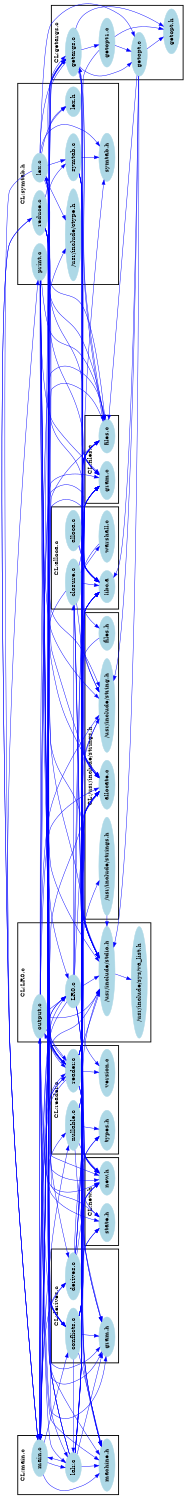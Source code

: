 digraph G {
size = "10,10";
rotate = 90;
subgraph cluster0 {
label = "CL:main.c";
color = black;
style = bold;
"main.c"[label="main.c",shape=ellipse,color=lightblue,fontcolor=black,style=filled];
"lalr.c"[label="lalr.c",shape=ellipse,color=lightblue,fontcolor=black,style=filled];
"machine.h"[label="machine.h",shape=ellipse,color=lightblue,fontcolor=black,style=filled];
}
subgraph cluster1 {
label = "CL:new.h";
color = black;
style = bold;
"new.h"[label="new.h",shape=ellipse,color=lightblue,fontcolor=black,style=filled];
"state.h"[label="state.h",shape=ellipse,color=lightblue,fontcolor=black,style=filled];
}
subgraph cluster2 {
label = "CL:LR0.c";
color = black;
style = bold;
"LR0.c"[label="LR0.c",shape=ellipse,color=lightblue,fontcolor=black,style=filled];
"output.c"[label="output.c",shape=ellipse,color=lightblue,fontcolor=black,style=filled];
"/usr/include/sys/va_list.h"[label="/usr/include/sys/va_list.h",shape=ellipse,color=lightblue,fontcolor=black,style=filled];
"/usr/include/stdio.h"[label="/usr/include/stdio.h",shape=ellipse,color=lightblue,fontcolor=black,style=filled];
}
subgraph cluster3 {
label = "CL:/usr/include/strings.h";
color = black;
style = bold;
"/usr/include/strings.h"[label="/usr/include/strings.h",shape=ellipse,color=lightblue,fontcolor=black,style=filled];
"/usr/include/string.h"[label="/usr/include/string.h",shape=ellipse,color=lightblue,fontcolor=black,style=filled];
"allocate.c"[label="allocate.c",shape=ellipse,color=lightblue,fontcolor=black,style=filled];
"files.h"[label="files.h",shape=ellipse,color=lightblue,fontcolor=black,style=filled];
}
subgraph cluster4 {
label = "CL:files.c";
color = black;
style = bold;
"files.c"[label="files.c",shape=ellipse,color=lightblue,fontcolor=black,style=filled];
"gram.c"[label="gram.c",shape=ellipse,color=lightblue,fontcolor=black,style=filled];
}
subgraph cluster5 {
label = "CL:alloca.c";
color = black;
style = bold;
"alloca.c"[label="alloca.c",shape=ellipse,color=lightblue,fontcolor=black,style=filled];
"closure.c"[label="closure.c",shape=ellipse,color=lightblue,fontcolor=black,style=filled];
"libc.a"[label="libc.a",shape=ellipse,color=lightblue,fontcolor=black,style=filled];
"warshall.c"[label="warshall.c",shape=ellipse,color=lightblue,fontcolor=black,style=filled];
}
subgraph cluster6 {
label = "CL:derives.c";
color = black;
style = bold;
"derives.c"[label="derives.c",shape=ellipse,color=lightblue,fontcolor=black,style=filled];
"gram.h"[label="gram.h",shape=ellipse,color=lightblue,fontcolor=black,style=filled];
"conflicts.c"[label="conflicts.c",shape=ellipse,color=lightblue,fontcolor=black,style=filled];
}
subgraph cluster7 {
label = "CL:reader.c";
color = black;
style = bold;
"reader.c"[label="reader.c",shape=ellipse,color=lightblue,fontcolor=black,style=filled];
"version.c"[label="version.c",shape=ellipse,color=lightblue,fontcolor=black,style=filled];
"nullable.c"[label="nullable.c",shape=ellipse,color=lightblue,fontcolor=black,style=filled];
"types.h"[label="types.h",shape=ellipse,color=lightblue,fontcolor=black,style=filled];
}
subgraph cluster8 {
label = "CL:getargs.c";
color = black;
style = bold;
"getargs.c"[label="getargs.c",shape=ellipse,color=lightblue,fontcolor=black,style=filled];
"getopt.h"[label="getopt.h",shape=ellipse,color=lightblue,fontcolor=black,style=filled];
"getopt1.c"[label="getopt1.c",shape=ellipse,color=lightblue,fontcolor=black,style=filled];
"getopt.c"[label="getopt.c",shape=ellipse,color=lightblue,fontcolor=black,style=filled];
}
subgraph cluster9 {
label = "CL:symtab.h";
color = black;
style = bold;
"symtab.h"[label="symtab.h",shape=ellipse,color=lightblue,fontcolor=black,style=filled];
"lex.c"[label="lex.c",shape=ellipse,color=lightblue,fontcolor=black,style=filled];
"lex.h"[label="lex.h",shape=ellipse,color=lightblue,fontcolor=black,style=filled];
"/usr/include/ctype.h"[label="/usr/include/ctype.h",shape=ellipse,color=lightblue,fontcolor=black,style=filled];
"symtab.c"[label="symtab.c",shape=ellipse,color=lightblue,fontcolor=black,style=filled];
"print.c"[label="print.c",shape=ellipse,color=lightblue,fontcolor=black,style=filled];
"reduce.c"[label="reduce.c",shape=ellipse,color=lightblue,fontcolor=black,style=filled];
}
"LR0.c" -> "state.h"[color=blue,font=6];
"LR0.c" -> "new.h"[color=blue,font=6];
"LR0.c" -> "machine.h"[color=blue,font=6];
"LR0.c" -> "/usr/include/stdio.h"[color=blue,font=6];
"LR0.c" -> "main.c"[color=blue,font=6];
"LR0.c" -> "gram.c"[color=blue,font=6];
"LR0.c" -> "allocate.c"[color=blue,font=6];
"LR0.c" -> "closure.c"[color=blue,font=6];
"LR0.c" -> "libc.a"[color=blue,font=6];
"/usr/include/stdio.h" -> "/usr/include/sys/va_list.h"[color=blue,font=6];
"/usr/include/strings.h" -> "/usr/include/stdio.h"[color=blue,font=6];
"/usr/include/string.h" -> "/usr/include/stdio.h"[color=blue,font=6];
"alloca.c" -> "allocate.c"[color=blue,font=6];
"alloca.c" -> "libc.a"[color=blue,font=6];
"allocate.c" -> "/usr/include/stdio.h"[color=blue,font=6];
"allocate.c" -> "files.c"[color=blue,font=6];
"allocate.c" -> "main.c"[color=blue,font=6];
"closure.c" -> "new.h"[color=blue,font=6];
"closure.c" -> "machine.h"[color=blue,font=6];
"closure.c" -> "gram.h"[color=blue,font=6];
"closure.c" -> "gram.c"[color=blue,font=6];
"closure.c" -> "libc.a"[color=blue,font=6];
"closure.c" -> "allocate.c"[color=blue,font=6];
"closure.c" -> "warshall.c"[color=blue,font=6];
"closure.c" -> "derives.c"[color=blue,font=6];
"files.h" -> "/usr/include/stdio.h"[color=blue,font=6];
"conflicts.c" -> "/usr/include/stdio.h"[color=blue,font=6];
"conflicts.c" -> "machine.h"[color=blue,font=6];
"conflicts.c" -> "state.h"[color=blue,font=6];
"conflicts.c" -> "gram.h"[color=blue,font=6];
"conflicts.c" -> "new.h"[color=blue,font=6];
"conflicts.c" -> "getargs.c"[color=blue,font=6];
"conflicts.c" -> "libc.a"[color=blue,font=6];
"conflicts.c" -> "files.c"[color=blue,font=6];
"conflicts.c" -> "lalr.c"[color=blue,font=6];
"conflicts.c" -> "gram.c"[color=blue,font=6];
"conflicts.c" -> "allocate.c"[color=blue,font=6];
"conflicts.c" -> "/usr/include/strings.h"[color=blue,font=6];
"conflicts.c" -> "LR0.c"[color=blue,font=6];
"conflicts.c" -> "reader.c"[color=blue,font=6];
"derives.c" -> "new.h"[color=blue,font=6];
"derives.c" -> "types.h"[color=blue,font=6];
"derives.c" -> "gram.c"[color=blue,font=6];
"derives.c" -> "libc.a"[color=blue,font=6];
"derives.c" -> "allocate.c"[color=blue,font=6];
"files.c" -> "/usr/include/stdio.h"[color=blue,font=6];
"files.c" -> "files.h"[color=blue,font=6];
"files.c" -> "new.h"[color=blue,font=6];
"files.c" -> "/usr/include/string.h"[color=blue,font=6];
"files.c" -> "getargs.c"[color=blue,font=6];
"files.c" -> "libc.a"[color=blue,font=6];
"files.c" -> "allocate.c"[color=blue,font=6];
"files.c" -> "main.c"[color=blue,font=6];
"getargs.c" -> "/usr/include/stdio.h"[color=blue,font=6];
"getargs.c" -> "getopt.h"[color=blue,font=6];
"getargs.c" -> "main.c"[color=blue,font=6];
"getargs.c" -> "files.c"[color=blue,font=6];
"getargs.c" -> "getopt.c"[color=blue,font=6];
"getargs.c" -> "libc.a"[color=blue,font=6];
"getargs.c" -> "version.c"[color=blue,font=6];
"getargs.c" -> "getopt1.c"[color=blue,font=6];
"getopt.c" -> "/usr/include/stdio.h"[color=blue,font=6];
"getopt.c" -> "getopt.h"[color=blue,font=6];
"getopt.c" -> "libc.a"[color=blue,font=6];
"getopt.c" -> "/usr/include/string.h"[color=blue,font=6];
"getopt.c" -> "files.c"[color=blue,font=6];
"getopt1.c" -> "getopt.h"[color=blue,font=6];
"getopt1.c" -> "/usr/include/stdio.h"[color=blue,font=6];
"getopt1.c" -> "getopt.c"[color=blue,font=6];
"lalr.c" -> "new.h"[color=blue,font=6];
"lalr.c" -> "types.h"[color=blue,font=6];
"lalr.c" -> "machine.h"[color=blue,font=6];
"lalr.c" -> "state.h"[color=blue,font=6];
"lalr.c" -> "gram.h"[color=blue,font=6];
"lalr.c" -> "libc.a"[color=blue,font=6];
"lalr.c" -> "allocate.c"[color=blue,font=6];
"lalr.c" -> "gram.c"[color=blue,font=6];
"lalr.c" -> "nullable.c"[color=blue,font=6];
"lalr.c" -> "LR0.c"[color=blue,font=6];
"lalr.c" -> "main.c"[color=blue,font=6];
"lalr.c" -> "derives.c"[color=blue,font=6];
"lex.c" -> "symtab.h"[color=blue,font=6];
"lex.c" -> "/usr/include/stdio.h"[color=blue,font=6];
"lex.c" -> "lex.h"[color=blue,font=6];
"lex.c" -> "/usr/include/ctype.h"[color=blue,font=6];
"lex.c" -> "new.h"[color=blue,font=6];
"lex.c" -> "/usr/include/string.h"[color=blue,font=6];
"lex.c" -> "main.c"[color=blue,font=6];
"lex.c" -> "files.c"[color=blue,font=6];
"lex.c" -> "reader.c"[color=blue,font=6];
"lex.c" -> "getargs.c"[color=blue,font=6];
"lex.c" -> "symtab.c"[color=blue,font=6];
"lex.c" -> "getopt.c"[color=blue,font=6];
"lex.c" -> "gram.c"[color=blue,font=6];
"lex.c" -> "allocate.c"[color=blue,font=6];
"main.c" -> "/usr/include/stdio.h"[color=blue,font=6];
"main.c" -> "machine.h"[color=blue,font=6];
"main.c" -> "getargs.c"[color=blue,font=6];
"main.c" -> "print.c"[color=blue,font=6];
"main.c" -> "files.c"[color=blue,font=6];
"main.c" -> "reader.c"[color=blue,font=6];
"main.c" -> "derives.c"[color=blue,font=6];
"main.c" -> "libc.a"[color=blue,font=6];
"main.c" -> "reduce.c"[color=blue,font=6];
"main.c" -> "LR0.c"[color=blue,font=6];
"main.c" -> "nullable.c"[color=blue,font=6];
"main.c" -> "conflicts.c"[color=blue,font=6];
"main.c" -> "output.c"[color=blue,font=6];
"main.c" -> "lalr.c"[color=blue,font=6];
"nullable.c" -> "types.h"[color=blue,font=6];
"nullable.c" -> "new.h"[color=blue,font=6];
"nullable.c" -> "gram.h"[color=blue,font=6];
"nullable.c" -> "libc.a"[color=blue,font=6];
"nullable.c" -> "gram.c"[color=blue,font=6];
"nullable.c" -> "allocate.c"[color=blue,font=6];
"output.c" -> "/usr/include/stdio.h"[color=blue,font=6];
"output.c" -> "new.h"[color=blue,font=6];
"output.c" -> "state.h"[color=blue,font=6];
"output.c" -> "gram.h"[color=blue,font=6];
"output.c" -> "machine.h"[color=blue,font=6];
"output.c" -> "gram.c"[color=blue,font=6];
"output.c" -> "lalr.c"[color=blue,font=6];
"output.c" -> "files.c"[color=blue,font=6];
"output.c" -> "LR0.c"[color=blue,font=6];
"output.c" -> "getargs.c"[color=blue,font=6];
"output.c" -> "allocate.c"[color=blue,font=6];
"output.c" -> "reader.c"[color=blue,font=6];
"output.c" -> "libc.a"[color=blue,font=6];
"output.c" -> "conflicts.c"[color=blue,font=6];
"output.c" -> "main.c"[color=blue,font=6];
"output.c" -> "/usr/include/string.h"[color=blue,font=6];
"print.c" -> "state.h"[color=blue,font=6];
"print.c" -> "/usr/include/stdio.h"[color=blue,font=6];
"print.c" -> "gram.h"[color=blue,font=6];
"print.c" -> "gram.c"[color=blue,font=6];
"print.c" -> "conflicts.c"[color=blue,font=6];
"print.c" -> "reader.c"[color=blue,font=6];
"print.c" -> "files.c"[color=blue,font=6];
"print.c" -> "lalr.c"[color=blue,font=6];
"print.c" -> "LR0.c"[color=blue,font=6];
"print.c" -> "/usr/include/string.h"[color=blue,font=6];
"reader.c" -> "lex.h"[color=blue,font=6];
"reader.c" -> "/usr/include/stdio.h"[color=blue,font=6];
"reader.c" -> "/usr/include/ctype.h"[color=blue,font=6];
"reader.c" -> "new.h"[color=blue,font=6];
"reader.c" -> "symtab.h"[color=blue,font=6];
"reader.c" -> "gram.h"[color=blue,font=6];
"reader.c" -> "machine.h"[color=blue,font=6];
"reader.c" -> "main.c"[color=blue,font=6];
"reader.c" -> "files.c"[color=blue,font=6];
"reader.c" -> "allocate.c"[color=blue,font=6];
"reader.c" -> "gram.c"[color=blue,font=6];
"reader.c" -> "lex.c"[color=blue,font=6];
"reader.c" -> "/usr/include/string.h"[color=blue,font=6];
"reader.c" -> "getargs.c"[color=blue,font=6];
"reader.c" -> "conflicts.c"[color=blue,font=6];
"reader.c" -> "symtab.c"[color=blue,font=6];
"reader.c" -> "version.c"[color=blue,font=6];
"reader.c" -> "libc.a"[color=blue,font=6];
"reader.c" -> "output.c"[color=blue,font=6];
"reduce.c" -> "/usr/include/stdio.h"[color=blue,font=6];
"reduce.c" -> "machine.h"[color=blue,font=6];
"reduce.c" -> "gram.h"[color=blue,font=6];
"reduce.c" -> "new.h"[color=blue,font=6];
"reduce.c" -> "gram.c"[color=blue,font=6];
"reduce.c" -> "allocate.c"[color=blue,font=6];
"reduce.c" -> "libc.a"[color=blue,font=6];
"reduce.c" -> "main.c"[color=blue,font=6];
"reduce.c" -> "reader.c"[color=blue,font=6];
"reduce.c" -> "files.c"[color=blue,font=6];
"reduce.c" -> "getargs.c"[color=blue,font=6];
"symtab.c" -> "new.h"[color=blue,font=6];
"symtab.c" -> "symtab.h"[color=blue,font=6];
"symtab.c" -> "/usr/include/stdio.h"[color=blue,font=6];
"symtab.c" -> "allocate.c"[color=blue,font=6];
"symtab.c" -> "gram.c"[color=blue,font=6];
"symtab.c" -> "/usr/include/string.h"[color=blue,font=6];
"symtab.c" -> "libc.a"[color=blue,font=6];
"warshall.c" -> "machine.h"[color=blue,font=6];
}